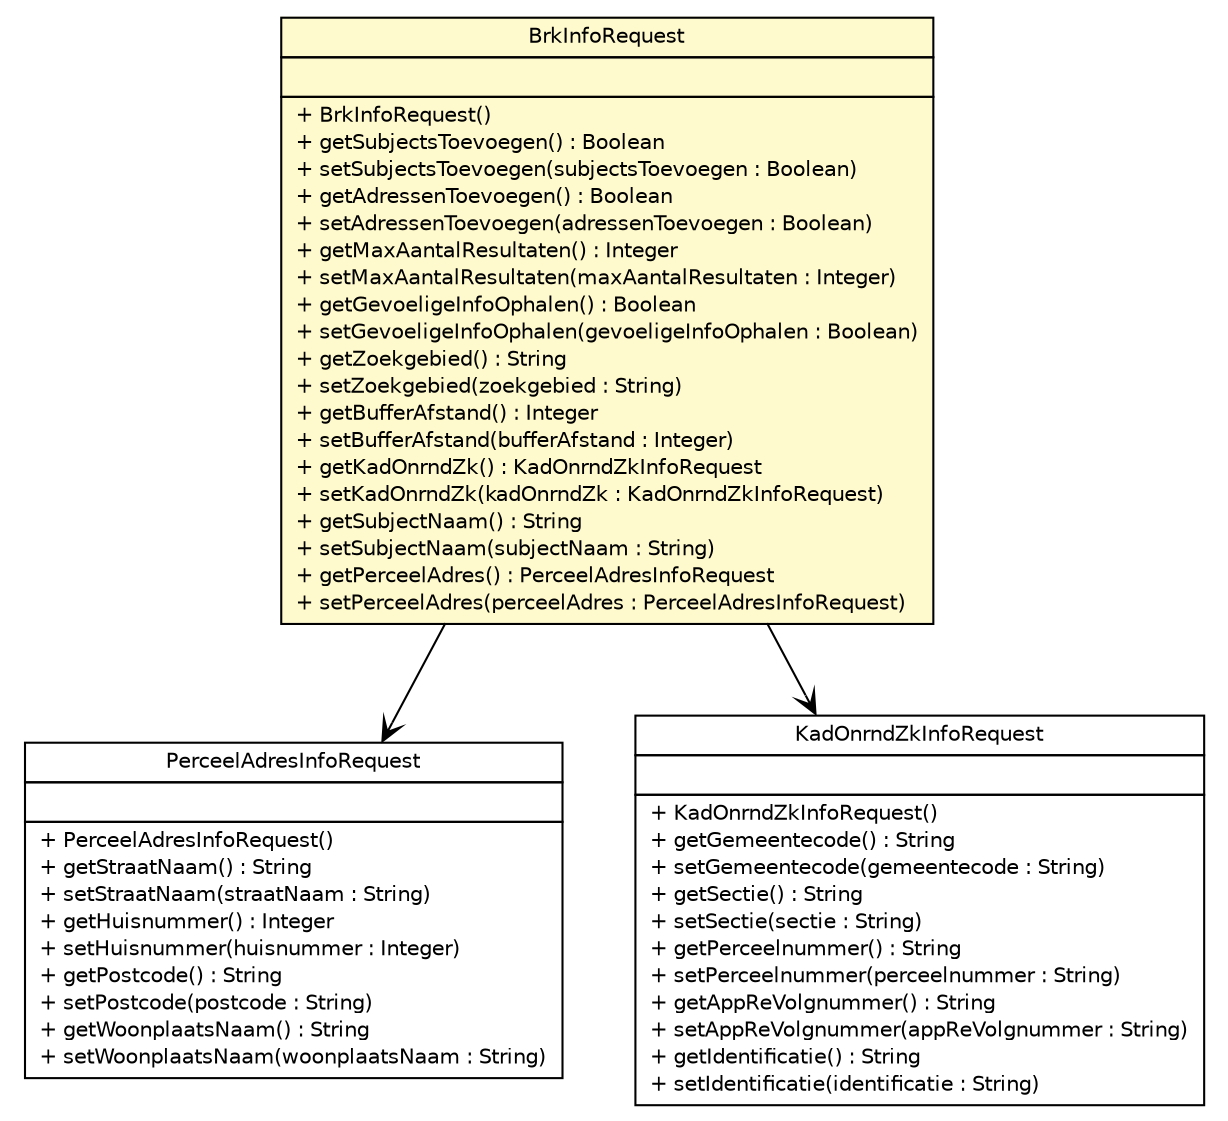 #!/usr/local/bin/dot
#
# Class diagram 
# Generated by UMLGraph version R5_6-24-gf6e263 (http://www.umlgraph.org/)
#

digraph G {
	edge [fontname="Helvetica",fontsize=10,labelfontname="Helvetica",labelfontsize=10];
	node [fontname="Helvetica",fontsize=10,shape=plaintext];
	nodesep=0.25;
	ranksep=0.5;
	// nl.b3p.brmo.soap.brk.BrkInfoRequest
	c496 [label=<<table title="nl.b3p.brmo.soap.brk.BrkInfoRequest" border="0" cellborder="1" cellspacing="0" cellpadding="2" port="p" bgcolor="lemonChiffon" href="./BrkInfoRequest.html">
		<tr><td><table border="0" cellspacing="0" cellpadding="1">
<tr><td align="center" balign="center"> BrkInfoRequest </td></tr>
		</table></td></tr>
		<tr><td><table border="0" cellspacing="0" cellpadding="1">
<tr><td align="left" balign="left">  </td></tr>
		</table></td></tr>
		<tr><td><table border="0" cellspacing="0" cellpadding="1">
<tr><td align="left" balign="left"> + BrkInfoRequest() </td></tr>
<tr><td align="left" balign="left"> + getSubjectsToevoegen() : Boolean </td></tr>
<tr><td align="left" balign="left"> + setSubjectsToevoegen(subjectsToevoegen : Boolean) </td></tr>
<tr><td align="left" balign="left"> + getAdressenToevoegen() : Boolean </td></tr>
<tr><td align="left" balign="left"> + setAdressenToevoegen(adressenToevoegen : Boolean) </td></tr>
<tr><td align="left" balign="left"> + getMaxAantalResultaten() : Integer </td></tr>
<tr><td align="left" balign="left"> + setMaxAantalResultaten(maxAantalResultaten : Integer) </td></tr>
<tr><td align="left" balign="left"> + getGevoeligeInfoOphalen() : Boolean </td></tr>
<tr><td align="left" balign="left"> + setGevoeligeInfoOphalen(gevoeligeInfoOphalen : Boolean) </td></tr>
<tr><td align="left" balign="left"> + getZoekgebied() : String </td></tr>
<tr><td align="left" balign="left"> + setZoekgebied(zoekgebied : String) </td></tr>
<tr><td align="left" balign="left"> + getBufferAfstand() : Integer </td></tr>
<tr><td align="left" balign="left"> + setBufferAfstand(bufferAfstand : Integer) </td></tr>
<tr><td align="left" balign="left"> + getKadOnrndZk() : KadOnrndZkInfoRequest </td></tr>
<tr><td align="left" balign="left"> + setKadOnrndZk(kadOnrndZk : KadOnrndZkInfoRequest) </td></tr>
<tr><td align="left" balign="left"> + getSubjectNaam() : String </td></tr>
<tr><td align="left" balign="left"> + setSubjectNaam(subjectNaam : String) </td></tr>
<tr><td align="left" balign="left"> + getPerceelAdres() : PerceelAdresInfoRequest </td></tr>
<tr><td align="left" balign="left"> + setPerceelAdres(perceelAdres : PerceelAdresInfoRequest) </td></tr>
		</table></td></tr>
		</table>>, URL="./BrkInfoRequest.html", fontname="Helvetica", fontcolor="black", fontsize=10.0];
	// nl.b3p.brmo.soap.brk.PerceelAdresInfoRequest
	c501 [label=<<table title="nl.b3p.brmo.soap.brk.PerceelAdresInfoRequest" border="0" cellborder="1" cellspacing="0" cellpadding="2" port="p" href="./PerceelAdresInfoRequest.html">
		<tr><td><table border="0" cellspacing="0" cellpadding="1">
<tr><td align="center" balign="center"> PerceelAdresInfoRequest </td></tr>
		</table></td></tr>
		<tr><td><table border="0" cellspacing="0" cellpadding="1">
<tr><td align="left" balign="left">  </td></tr>
		</table></td></tr>
		<tr><td><table border="0" cellspacing="0" cellpadding="1">
<tr><td align="left" balign="left"> + PerceelAdresInfoRequest() </td></tr>
<tr><td align="left" balign="left"> + getStraatNaam() : String </td></tr>
<tr><td align="left" balign="left"> + setStraatNaam(straatNaam : String) </td></tr>
<tr><td align="left" balign="left"> + getHuisnummer() : Integer </td></tr>
<tr><td align="left" balign="left"> + setHuisnummer(huisnummer : Integer) </td></tr>
<tr><td align="left" balign="left"> + getPostcode() : String </td></tr>
<tr><td align="left" balign="left"> + setPostcode(postcode : String) </td></tr>
<tr><td align="left" balign="left"> + getWoonplaatsNaam() : String </td></tr>
<tr><td align="left" balign="left"> + setWoonplaatsNaam(woonplaatsNaam : String) </td></tr>
		</table></td></tr>
		</table>>, URL="./PerceelAdresInfoRequest.html", fontname="Helvetica", fontcolor="black", fontsize=10.0];
	// nl.b3p.brmo.soap.brk.KadOnrndZkInfoRequest
	c503 [label=<<table title="nl.b3p.brmo.soap.brk.KadOnrndZkInfoRequest" border="0" cellborder="1" cellspacing="0" cellpadding="2" port="p" href="./KadOnrndZkInfoRequest.html">
		<tr><td><table border="0" cellspacing="0" cellpadding="1">
<tr><td align="center" balign="center"> KadOnrndZkInfoRequest </td></tr>
		</table></td></tr>
		<tr><td><table border="0" cellspacing="0" cellpadding="1">
<tr><td align="left" balign="left">  </td></tr>
		</table></td></tr>
		<tr><td><table border="0" cellspacing="0" cellpadding="1">
<tr><td align="left" balign="left"> + KadOnrndZkInfoRequest() </td></tr>
<tr><td align="left" balign="left"> + getGemeentecode() : String </td></tr>
<tr><td align="left" balign="left"> + setGemeentecode(gemeentecode : String) </td></tr>
<tr><td align="left" balign="left"> + getSectie() : String </td></tr>
<tr><td align="left" balign="left"> + setSectie(sectie : String) </td></tr>
<tr><td align="left" balign="left"> + getPerceelnummer() : String </td></tr>
<tr><td align="left" balign="left"> + setPerceelnummer(perceelnummer : String) </td></tr>
<tr><td align="left" balign="left"> + getAppReVolgnummer() : String </td></tr>
<tr><td align="left" balign="left"> + setAppReVolgnummer(appReVolgnummer : String) </td></tr>
<tr><td align="left" balign="left"> + getIdentificatie() : String </td></tr>
<tr><td align="left" balign="left"> + setIdentificatie(identificatie : String) </td></tr>
		</table></td></tr>
		</table>>, URL="./KadOnrndZkInfoRequest.html", fontname="Helvetica", fontcolor="black", fontsize=10.0];
	// nl.b3p.brmo.soap.brk.BrkInfoRequest NAVASSOC nl.b3p.brmo.soap.brk.KadOnrndZkInfoRequest
	c496:p -> c503:p [taillabel="", label="", headlabel="", fontname="Helvetica", fontcolor="black", fontsize=10.0, color="black", arrowhead=open];
	// nl.b3p.brmo.soap.brk.BrkInfoRequest NAVASSOC nl.b3p.brmo.soap.brk.PerceelAdresInfoRequest
	c496:p -> c501:p [taillabel="", label="", headlabel="", fontname="Helvetica", fontcolor="black", fontsize=10.0, color="black", arrowhead=open];
}

